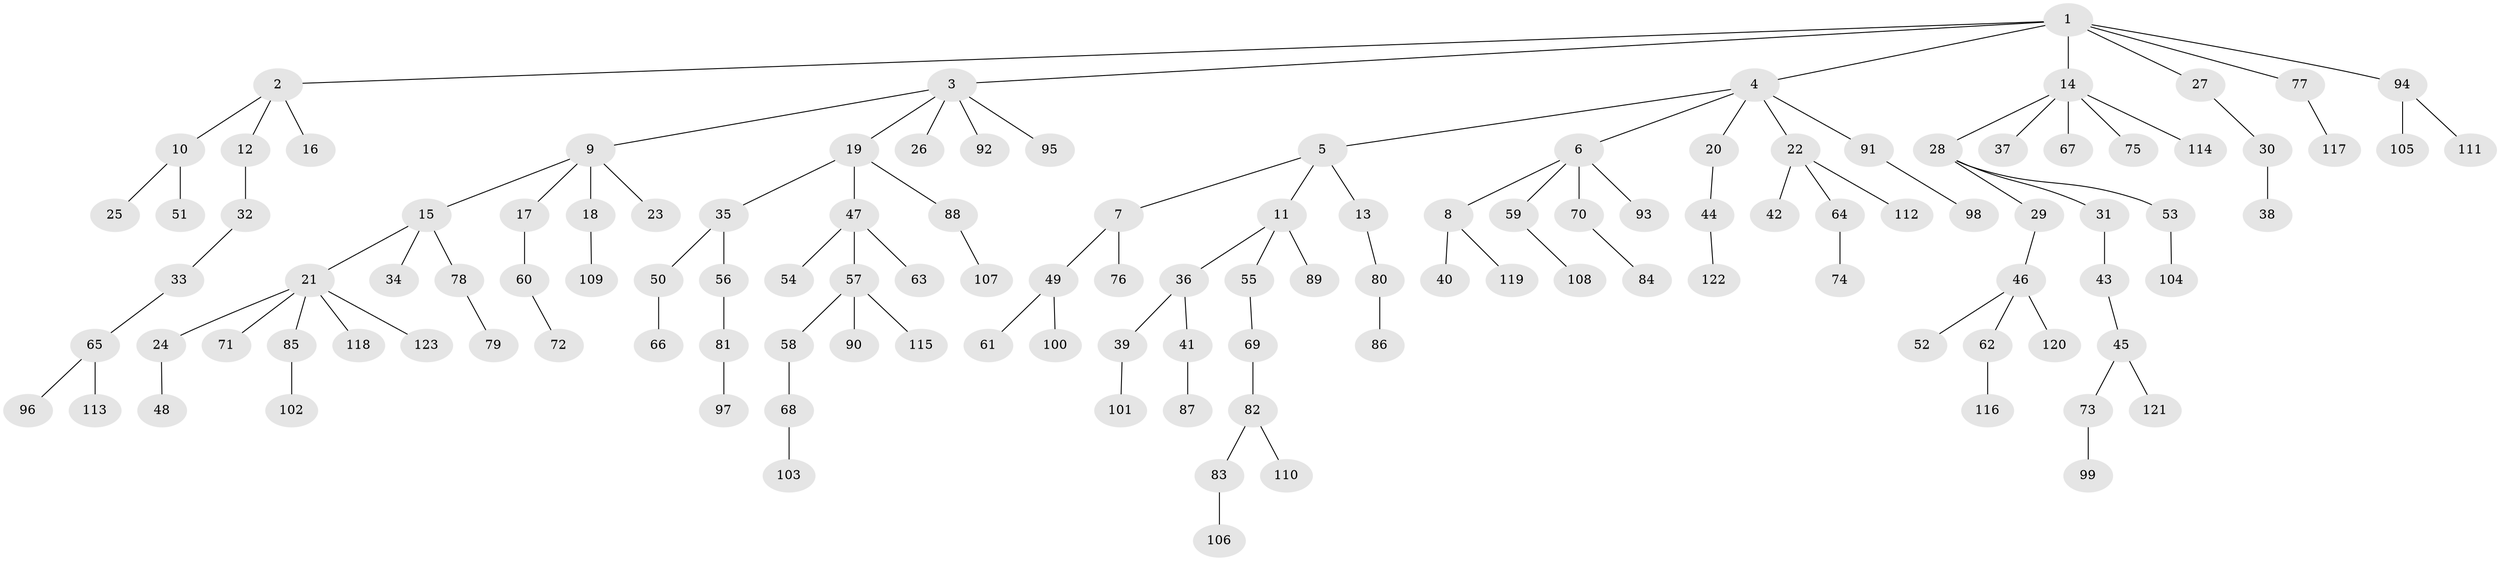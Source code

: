 // coarse degree distribution, {7: 0.013333333333333334, 3: 0.12, 5: 0.02666666666666667, 6: 0.013333333333333334, 4: 0.08, 2: 0.24, 1: 0.5066666666666667}
// Generated by graph-tools (version 1.1) at 2025/51/03/04/25 22:51:53]
// undirected, 123 vertices, 122 edges
graph export_dot {
  node [color=gray90,style=filled];
  1;
  2;
  3;
  4;
  5;
  6;
  7;
  8;
  9;
  10;
  11;
  12;
  13;
  14;
  15;
  16;
  17;
  18;
  19;
  20;
  21;
  22;
  23;
  24;
  25;
  26;
  27;
  28;
  29;
  30;
  31;
  32;
  33;
  34;
  35;
  36;
  37;
  38;
  39;
  40;
  41;
  42;
  43;
  44;
  45;
  46;
  47;
  48;
  49;
  50;
  51;
  52;
  53;
  54;
  55;
  56;
  57;
  58;
  59;
  60;
  61;
  62;
  63;
  64;
  65;
  66;
  67;
  68;
  69;
  70;
  71;
  72;
  73;
  74;
  75;
  76;
  77;
  78;
  79;
  80;
  81;
  82;
  83;
  84;
  85;
  86;
  87;
  88;
  89;
  90;
  91;
  92;
  93;
  94;
  95;
  96;
  97;
  98;
  99;
  100;
  101;
  102;
  103;
  104;
  105;
  106;
  107;
  108;
  109;
  110;
  111;
  112;
  113;
  114;
  115;
  116;
  117;
  118;
  119;
  120;
  121;
  122;
  123;
  1 -- 2;
  1 -- 3;
  1 -- 4;
  1 -- 14;
  1 -- 27;
  1 -- 77;
  1 -- 94;
  2 -- 10;
  2 -- 12;
  2 -- 16;
  3 -- 9;
  3 -- 19;
  3 -- 26;
  3 -- 92;
  3 -- 95;
  4 -- 5;
  4 -- 6;
  4 -- 20;
  4 -- 22;
  4 -- 91;
  5 -- 7;
  5 -- 11;
  5 -- 13;
  6 -- 8;
  6 -- 59;
  6 -- 70;
  6 -- 93;
  7 -- 49;
  7 -- 76;
  8 -- 40;
  8 -- 119;
  9 -- 15;
  9 -- 17;
  9 -- 18;
  9 -- 23;
  10 -- 25;
  10 -- 51;
  11 -- 36;
  11 -- 55;
  11 -- 89;
  12 -- 32;
  13 -- 80;
  14 -- 28;
  14 -- 37;
  14 -- 67;
  14 -- 75;
  14 -- 114;
  15 -- 21;
  15 -- 34;
  15 -- 78;
  17 -- 60;
  18 -- 109;
  19 -- 35;
  19 -- 47;
  19 -- 88;
  20 -- 44;
  21 -- 24;
  21 -- 71;
  21 -- 85;
  21 -- 118;
  21 -- 123;
  22 -- 42;
  22 -- 64;
  22 -- 112;
  24 -- 48;
  27 -- 30;
  28 -- 29;
  28 -- 31;
  28 -- 53;
  29 -- 46;
  30 -- 38;
  31 -- 43;
  32 -- 33;
  33 -- 65;
  35 -- 50;
  35 -- 56;
  36 -- 39;
  36 -- 41;
  39 -- 101;
  41 -- 87;
  43 -- 45;
  44 -- 122;
  45 -- 73;
  45 -- 121;
  46 -- 52;
  46 -- 62;
  46 -- 120;
  47 -- 54;
  47 -- 57;
  47 -- 63;
  49 -- 61;
  49 -- 100;
  50 -- 66;
  53 -- 104;
  55 -- 69;
  56 -- 81;
  57 -- 58;
  57 -- 90;
  57 -- 115;
  58 -- 68;
  59 -- 108;
  60 -- 72;
  62 -- 116;
  64 -- 74;
  65 -- 96;
  65 -- 113;
  68 -- 103;
  69 -- 82;
  70 -- 84;
  73 -- 99;
  77 -- 117;
  78 -- 79;
  80 -- 86;
  81 -- 97;
  82 -- 83;
  82 -- 110;
  83 -- 106;
  85 -- 102;
  88 -- 107;
  91 -- 98;
  94 -- 105;
  94 -- 111;
}
